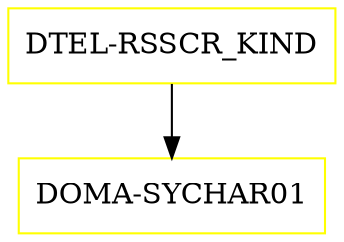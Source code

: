 digraph G {
  "DTEL-RSSCR_KIND" [shape=box,color=yellow];
  "DOMA-SYCHAR01" [shape=box,color=yellow,URL="./DOMA_SYCHAR01.html"];
  "DTEL-RSSCR_KIND" -> "DOMA-SYCHAR01";
}
